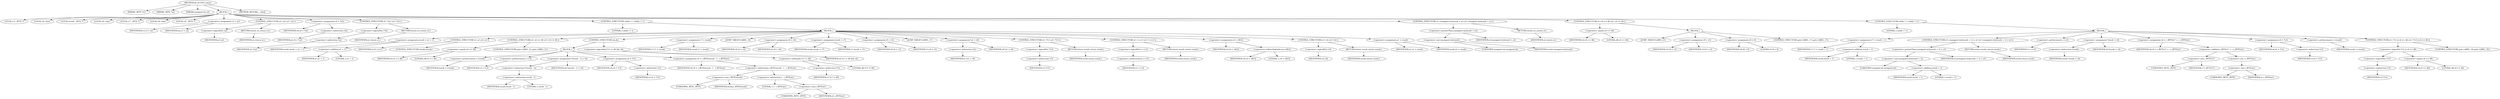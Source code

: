 digraph do_rfc1035_name {  
"1000108" [label = "(METHOD,do_rfc1035_name)" ]
"1000109" [label = "(PARAM,_BYTE *a1)" ]
"1000110" [label = "(PARAM,_BYTE *a2)" ]
"1000111" [label = "(PARAM,unsigned int a3)" ]
"1000112" [label = "(BLOCK,,)" ]
"1000113" [label = "(LOCAL,v3: _BYTE *)" ]
"1000114" [label = "(LOCAL,v4: char)" ]
"1000115" [label = "(LOCAL,result: _BYTE *)" ]
"1000116" [label = "(LOCAL,v6: char)" ]
"1000117" [label = "(LOCAL,v7: _BYTE *)" ]
"1000118" [label = "(LOCAL,v8: char)" ]
"1000119" [label = "(LOCAL,v9: _BYTE *)" ]
"1000120" [label = "(<operator>.assignment,v3 = a2)" ]
"1000121" [label = "(IDENTIFIER,v3,v3 = a2)" ]
"1000122" [label = "(IDENTIFIER,a2,v3 = a2)" ]
"1000123" [label = "(CONTROL_STRUCTURE,if ( !a2 ),if ( !a2 ))" ]
"1000124" [label = "(<operator>.logicalNot,!a2)" ]
"1000125" [label = "(IDENTIFIER,a2,!a2)" ]
"1000126" [label = "(RETURN,return a1;,return a1;)" ]
"1000127" [label = "(IDENTIFIER,a1,return a1;)" ]
"1000128" [label = "(<operator>.assignment,v4 = *a2)" ]
"1000129" [label = "(IDENTIFIER,v4,v4 = *a2)" ]
"1000130" [label = "(<operator>.indirection,*a2)" ]
"1000131" [label = "(IDENTIFIER,a2,v4 = *a2)" ]
"1000132" [label = "(CONTROL_STRUCTURE,if ( !*a2 ),if ( !*a2 ))" ]
"1000133" [label = "(<operator>.logicalNot,!*a2)" ]
"1000134" [label = "(<operator>.indirection,*a2)" ]
"1000135" [label = "(IDENTIFIER,a2,!*a2)" ]
"1000136" [label = "(RETURN,return a1;,return a1;)" ]
"1000137" [label = "(IDENTIFIER,a1,return a1;)" ]
"1000138" [label = "(CONTROL_STRUCTURE,while ( 1 ),while ( 1 ))" ]
"1000139" [label = "(LITERAL,1,while ( 1 ))" ]
"1000140" [label = "(BLOCK,,)" ]
"1000141" [label = "(<operator>.assignment,result = a1 + 1)" ]
"1000142" [label = "(IDENTIFIER,result,result = a1 + 1)" ]
"1000143" [label = "(<operator>.addition,a1 + 1)" ]
"1000144" [label = "(IDENTIFIER,a1,a1 + 1)" ]
"1000145" [label = "(LITERAL,1,a1 + 1)" ]
"1000146" [label = "(CONTROL_STRUCTURE,if ( a3 ),if ( a3 ))" ]
"1000147" [label = "(IDENTIFIER,a3,if ( a3 ))" ]
"1000148" [label = "(CONTROL_STRUCTURE,break;,break;)" ]
"1000149" [label = "(CONTROL_STRUCTURE,if ( v4 == 46 ),if ( v4 == 46 ))" ]
"1000150" [label = "(<operator>.equals,v4 == 46)" ]
"1000151" [label = "(IDENTIFIER,v4,v4 == 46)" ]
"1000152" [label = "(LITERAL,46,v4 == 46)" ]
"1000153" [label = "(CONTROL_STRUCTURE,goto LABEL_21;,goto LABEL_21;)" ]
"1000154" [label = "(CONTROL_STRUCTURE,do,do)" ]
"1000155" [label = "(BLOCK,,)" ]
"1000156" [label = "(<operator>.preIncrement,++result)" ]
"1000157" [label = "(IDENTIFIER,result,++result)" ]
"1000158" [label = "(<operator>.preIncrement,++v3)" ]
"1000159" [label = "(IDENTIFIER,v3,++v3)" ]
"1000160" [label = "(<operator>.assignment,*(result - 1) = v4)" ]
"1000161" [label = "(<operator>.indirection,*(result - 1))" ]
"1000162" [label = "(<operator>.subtraction,result - 1)" ]
"1000163" [label = "(IDENTIFIER,result,result - 1)" ]
"1000164" [label = "(LITERAL,1,result - 1)" ]
"1000165" [label = "(IDENTIFIER,v4,*(result - 1) = v4)" ]
"1000166" [label = "(<operator>.assignment,v4 = *v3)" ]
"1000167" [label = "(IDENTIFIER,v4,v4 = *v3)" ]
"1000168" [label = "(<operator>.indirection,*v3)" ]
"1000169" [label = "(IDENTIFIER,v3,v4 = *v3)" ]
"1000170" [label = "(<operator>.assignment,v6 = (_BYTE)result - 1 - (_BYTE)a1)" ]
"1000171" [label = "(IDENTIFIER,v6,v6 = (_BYTE)result - 1 - (_BYTE)a1)" ]
"1000172" [label = "(<operator>.subtraction,(_BYTE)result - 1 - (_BYTE)a1)" ]
"1000173" [label = "(<operator>.cast,(_BYTE)result)" ]
"1000174" [label = "(UNKNOWN,_BYTE,_BYTE)" ]
"1000175" [label = "(IDENTIFIER,result,(_BYTE)result)" ]
"1000176" [label = "(<operator>.subtraction,1 - (_BYTE)a1)" ]
"1000177" [label = "(LITERAL,1,1 - (_BYTE)a1)" ]
"1000178" [label = "(<operator>.cast,(_BYTE)a1)" ]
"1000179" [label = "(UNKNOWN,_BYTE,_BYTE)" ]
"1000180" [label = "(IDENTIFIER,a1,(_BYTE)a1)" ]
"1000181" [label = "(<operator>.logicalAnd,*v3 != 46 && v4)" ]
"1000182" [label = "(<operator>.notEquals,*v3 != 46)" ]
"1000183" [label = "(<operator>.indirection,*v3)" ]
"1000184" [label = "(IDENTIFIER,v3,*v3 != 46)" ]
"1000185" [label = "(LITERAL,46,*v3 != 46)" ]
"1000186" [label = "(IDENTIFIER,v4,*v3 != 46 && v4)" ]
"1000187" [label = "(<operator>.assignment,v7 = result)" ]
"1000188" [label = "(IDENTIFIER,v7,v7 = result)" ]
"1000189" [label = "(IDENTIFIER,result,v7 = result)" ]
"1000190" [label = "(JUMP_TARGET,LABEL_16)" ]
"1000191" [label = "(<operator>.assignment,v8 = v6)" ]
"1000192" [label = "(IDENTIFIER,v8,v8 = v6)" ]
"1000193" [label = "(IDENTIFIER,v6,v8 = v6)" ]
"1000194" [label = "(<operator>.assignment,result = v7)" ]
"1000195" [label = "(IDENTIFIER,result,result = v7)" ]
"1000196" [label = "(IDENTIFIER,v7,result = v7)" ]
"1000197" [label = "(<operator>.assignment,v9 = v3)" ]
"1000198" [label = "(IDENTIFIER,v9,v9 = v3)" ]
"1000199" [label = "(IDENTIFIER,v3,v9 = v3)" ]
"1000200" [label = "(JUMP_TARGET,LABEL_17)" ]
"1000201" [label = "(<operator>.assignment,*a1 = v8)" ]
"1000202" [label = "(<operator>.indirection,*a1)" ]
"1000203" [label = "(IDENTIFIER,a1,*a1 = v8)" ]
"1000204" [label = "(IDENTIFIER,v8,*a1 = v8)" ]
"1000205" [label = "(CONTROL_STRUCTURE,if ( !*v3 ),if ( !*v3 ))" ]
"1000206" [label = "(<operator>.logicalNot,!*v3)" ]
"1000207" [label = "(<operator>.indirection,*v3)" ]
"1000208" [label = "(IDENTIFIER,v3,!*v3)" ]
"1000209" [label = "(RETURN,return result;,return result;)" ]
"1000210" [label = "(IDENTIFIER,result,return result;)" ]
"1000211" [label = "(CONTROL_STRUCTURE,if ( !++v3 ),if ( !++v3 ))" ]
"1000212" [label = "(<operator>.logicalNot,!++v3)" ]
"1000213" [label = "(<operator>.preIncrement,++v3)" ]
"1000214" [label = "(IDENTIFIER,v3,++v3)" ]
"1000215" [label = "(RETURN,return result;,return result;)" ]
"1000216" [label = "(IDENTIFIER,result,return result;)" ]
"1000217" [label = "(<operator>.assignment,v4 = v9[1])" ]
"1000218" [label = "(IDENTIFIER,v4,v4 = v9[1])" ]
"1000219" [label = "(<operator>.indirectIndexAccess,v9[1])" ]
"1000220" [label = "(IDENTIFIER,v9,v4 = v9[1])" ]
"1000221" [label = "(LITERAL,1,v4 = v9[1])" ]
"1000222" [label = "(CONTROL_STRUCTURE,if ( !v4 ),if ( !v4 ))" ]
"1000223" [label = "(<operator>.logicalNot,!v4)" ]
"1000224" [label = "(IDENTIFIER,v4,!v4)" ]
"1000225" [label = "(RETURN,return result;,return result;)" ]
"1000226" [label = "(IDENTIFIER,result,return result;)" ]
"1000227" [label = "(<operator>.assignment,a1 = result)" ]
"1000228" [label = "(IDENTIFIER,a1,a1 = result)" ]
"1000229" [label = "(IDENTIFIER,result,a1 = result)" ]
"1000230" [label = "(CONTROL_STRUCTURE,if ( (unsigned int)result > a3 ),if ( (unsigned int)result > a3 ))" ]
"1000231" [label = "(<operator>.greaterThan,(unsigned int)result > a3)" ]
"1000232" [label = "(<operator>.cast,(unsigned int)result)" ]
"1000233" [label = "(UNKNOWN,unsigned int,unsigned int)" ]
"1000234" [label = "(IDENTIFIER,result,(unsigned int)result)" ]
"1000235" [label = "(IDENTIFIER,a3,(unsigned int)result > a3)" ]
"1000236" [label = "(RETURN,return a1;,return a1;)" ]
"1000237" [label = "(IDENTIFIER,a1,return a1;)" ]
"1000238" [label = "(CONTROL_STRUCTURE,if ( v4 == 46 ),if ( v4 == 46 ))" ]
"1000239" [label = "(<operator>.equals,v4 == 46)" ]
"1000240" [label = "(IDENTIFIER,v4,v4 == 46)" ]
"1000241" [label = "(LITERAL,46,v4 == 46)" ]
"1000242" [label = "(BLOCK,,)" ]
"1000243" [label = "(JUMP_TARGET,LABEL_21)" ]
"1000244" [label = "(<operator>.assignment,v9 = v3)" ]
"1000245" [label = "(IDENTIFIER,v9,v9 = v3)" ]
"1000246" [label = "(IDENTIFIER,v3,v9 = v3)" ]
"1000247" [label = "(<operator>.assignment,v8 = 0)" ]
"1000248" [label = "(IDENTIFIER,v8,v8 = 0)" ]
"1000249" [label = "(LITERAL,0,v8 = 0)" ]
"1000250" [label = "(CONTROL_STRUCTURE,goto LABEL_17;,goto LABEL_17;)" ]
"1000251" [label = "(CONTROL_STRUCTURE,while ( 1 ),while ( 1 ))" ]
"1000252" [label = "(LITERAL,1,while ( 1 ))" ]
"1000253" [label = "(BLOCK,,)" ]
"1000254" [label = "(<operator>.assignment,v7 = result + 1)" ]
"1000255" [label = "(IDENTIFIER,v7,v7 = result + 1)" ]
"1000256" [label = "(<operator>.addition,result + 1)" ]
"1000257" [label = "(IDENTIFIER,result,result + 1)" ]
"1000258" [label = "(LITERAL,1,result + 1)" ]
"1000259" [label = "(CONTROL_STRUCTURE,if ( (unsigned int)(result + 1) > a3 ),if ( (unsigned int)(result + 1) > a3 ))" ]
"1000260" [label = "(<operator>.greaterThan,(unsigned int)(result + 1) > a3)" ]
"1000261" [label = "(<operator>.cast,(unsigned int)(result + 1))" ]
"1000262" [label = "(UNKNOWN,unsigned int,unsigned int)" ]
"1000263" [label = "(<operator>.addition,result + 1)" ]
"1000264" [label = "(IDENTIFIER,result,result + 1)" ]
"1000265" [label = "(LITERAL,1,result + 1)" ]
"1000266" [label = "(IDENTIFIER,a3,(unsigned int)(result + 1) > a3)" ]
"1000267" [label = "(RETURN,return result;,return result;)" ]
"1000268" [label = "(IDENTIFIER,result,return result;)" ]
"1000269" [label = "(<operator>.preIncrement,++v3)" ]
"1000270" [label = "(IDENTIFIER,v3,++v3)" ]
"1000271" [label = "(<operator>.assignment,*result = v4)" ]
"1000272" [label = "(<operator>.indirection,*result)" ]
"1000273" [label = "(IDENTIFIER,result,*result = v4)" ]
"1000274" [label = "(IDENTIFIER,v4,*result = v4)" ]
"1000275" [label = "(<operator>.assignment,v6 = (_BYTE)v7 + ~(_BYTE)a1)" ]
"1000276" [label = "(IDENTIFIER,v6,v6 = (_BYTE)v7 + ~(_BYTE)a1)" ]
"1000277" [label = "(<operator>.addition,(_BYTE)v7 + ~(_BYTE)a1)" ]
"1000278" [label = "(<operator>.cast,(_BYTE)v7)" ]
"1000279" [label = "(UNKNOWN,_BYTE,_BYTE)" ]
"1000280" [label = "(IDENTIFIER,v7,(_BYTE)v7)" ]
"1000281" [label = "(<operator>.not,~(_BYTE)a1)" ]
"1000282" [label = "(<operator>.cast,(_BYTE)a1)" ]
"1000283" [label = "(UNKNOWN,_BYTE,_BYTE)" ]
"1000284" [label = "(IDENTIFIER,a1,(_BYTE)a1)" ]
"1000285" [label = "(<operator>.assignment,v4 = *v3)" ]
"1000286" [label = "(IDENTIFIER,v4,v4 = *v3)" ]
"1000287" [label = "(<operator>.indirection,*v3)" ]
"1000288" [label = "(IDENTIFIER,v3,v4 = *v3)" ]
"1000289" [label = "(<operator>.preIncrement,++result)" ]
"1000290" [label = "(IDENTIFIER,result,++result)" ]
"1000291" [label = "(CONTROL_STRUCTURE,if ( !*v3 || v4 == 46 ),if ( !*v3 || v4 == 46 ))" ]
"1000292" [label = "(<operator>.logicalOr,!*v3 || v4 == 46)" ]
"1000293" [label = "(<operator>.logicalNot,!*v3)" ]
"1000294" [label = "(<operator>.indirection,*v3)" ]
"1000295" [label = "(IDENTIFIER,v3,!*v3)" ]
"1000296" [label = "(<operator>.equals,v4 == 46)" ]
"1000297" [label = "(IDENTIFIER,v4,v4 == 46)" ]
"1000298" [label = "(LITERAL,46,v4 == 46)" ]
"1000299" [label = "(CONTROL_STRUCTURE,goto LABEL_16;,goto LABEL_16;)" ]
"1000300" [label = "(METHOD_RETURN,__cdecl)" ]
  "1000108" -> "1000109" 
  "1000108" -> "1000110" 
  "1000108" -> "1000111" 
  "1000108" -> "1000112" 
  "1000108" -> "1000300" 
  "1000112" -> "1000113" 
  "1000112" -> "1000114" 
  "1000112" -> "1000115" 
  "1000112" -> "1000116" 
  "1000112" -> "1000117" 
  "1000112" -> "1000118" 
  "1000112" -> "1000119" 
  "1000112" -> "1000120" 
  "1000112" -> "1000123" 
  "1000112" -> "1000128" 
  "1000112" -> "1000132" 
  "1000112" -> "1000138" 
  "1000112" -> "1000230" 
  "1000112" -> "1000238" 
  "1000112" -> "1000251" 
  "1000120" -> "1000121" 
  "1000120" -> "1000122" 
  "1000123" -> "1000124" 
  "1000123" -> "1000126" 
  "1000124" -> "1000125" 
  "1000126" -> "1000127" 
  "1000128" -> "1000129" 
  "1000128" -> "1000130" 
  "1000130" -> "1000131" 
  "1000132" -> "1000133" 
  "1000132" -> "1000136" 
  "1000133" -> "1000134" 
  "1000134" -> "1000135" 
  "1000136" -> "1000137" 
  "1000138" -> "1000139" 
  "1000138" -> "1000140" 
  "1000140" -> "1000141" 
  "1000140" -> "1000146" 
  "1000140" -> "1000149" 
  "1000140" -> "1000154" 
  "1000140" -> "1000187" 
  "1000140" -> "1000190" 
  "1000140" -> "1000191" 
  "1000140" -> "1000194" 
  "1000140" -> "1000197" 
  "1000140" -> "1000200" 
  "1000140" -> "1000201" 
  "1000140" -> "1000205" 
  "1000140" -> "1000211" 
  "1000140" -> "1000217" 
  "1000140" -> "1000222" 
  "1000140" -> "1000227" 
  "1000141" -> "1000142" 
  "1000141" -> "1000143" 
  "1000143" -> "1000144" 
  "1000143" -> "1000145" 
  "1000146" -> "1000147" 
  "1000146" -> "1000148" 
  "1000149" -> "1000150" 
  "1000149" -> "1000153" 
  "1000150" -> "1000151" 
  "1000150" -> "1000152" 
  "1000154" -> "1000155" 
  "1000154" -> "1000181" 
  "1000155" -> "1000156" 
  "1000155" -> "1000158" 
  "1000155" -> "1000160" 
  "1000155" -> "1000166" 
  "1000155" -> "1000170" 
  "1000156" -> "1000157" 
  "1000158" -> "1000159" 
  "1000160" -> "1000161" 
  "1000160" -> "1000165" 
  "1000161" -> "1000162" 
  "1000162" -> "1000163" 
  "1000162" -> "1000164" 
  "1000166" -> "1000167" 
  "1000166" -> "1000168" 
  "1000168" -> "1000169" 
  "1000170" -> "1000171" 
  "1000170" -> "1000172" 
  "1000172" -> "1000173" 
  "1000172" -> "1000176" 
  "1000173" -> "1000174" 
  "1000173" -> "1000175" 
  "1000176" -> "1000177" 
  "1000176" -> "1000178" 
  "1000178" -> "1000179" 
  "1000178" -> "1000180" 
  "1000181" -> "1000182" 
  "1000181" -> "1000186" 
  "1000182" -> "1000183" 
  "1000182" -> "1000185" 
  "1000183" -> "1000184" 
  "1000187" -> "1000188" 
  "1000187" -> "1000189" 
  "1000191" -> "1000192" 
  "1000191" -> "1000193" 
  "1000194" -> "1000195" 
  "1000194" -> "1000196" 
  "1000197" -> "1000198" 
  "1000197" -> "1000199" 
  "1000201" -> "1000202" 
  "1000201" -> "1000204" 
  "1000202" -> "1000203" 
  "1000205" -> "1000206" 
  "1000205" -> "1000209" 
  "1000206" -> "1000207" 
  "1000207" -> "1000208" 
  "1000209" -> "1000210" 
  "1000211" -> "1000212" 
  "1000211" -> "1000215" 
  "1000212" -> "1000213" 
  "1000213" -> "1000214" 
  "1000215" -> "1000216" 
  "1000217" -> "1000218" 
  "1000217" -> "1000219" 
  "1000219" -> "1000220" 
  "1000219" -> "1000221" 
  "1000222" -> "1000223" 
  "1000222" -> "1000225" 
  "1000223" -> "1000224" 
  "1000225" -> "1000226" 
  "1000227" -> "1000228" 
  "1000227" -> "1000229" 
  "1000230" -> "1000231" 
  "1000230" -> "1000236" 
  "1000231" -> "1000232" 
  "1000231" -> "1000235" 
  "1000232" -> "1000233" 
  "1000232" -> "1000234" 
  "1000236" -> "1000237" 
  "1000238" -> "1000239" 
  "1000238" -> "1000242" 
  "1000239" -> "1000240" 
  "1000239" -> "1000241" 
  "1000242" -> "1000243" 
  "1000242" -> "1000244" 
  "1000242" -> "1000247" 
  "1000242" -> "1000250" 
  "1000244" -> "1000245" 
  "1000244" -> "1000246" 
  "1000247" -> "1000248" 
  "1000247" -> "1000249" 
  "1000251" -> "1000252" 
  "1000251" -> "1000253" 
  "1000253" -> "1000254" 
  "1000253" -> "1000259" 
  "1000253" -> "1000269" 
  "1000253" -> "1000271" 
  "1000253" -> "1000275" 
  "1000253" -> "1000285" 
  "1000253" -> "1000289" 
  "1000253" -> "1000291" 
  "1000254" -> "1000255" 
  "1000254" -> "1000256" 
  "1000256" -> "1000257" 
  "1000256" -> "1000258" 
  "1000259" -> "1000260" 
  "1000259" -> "1000267" 
  "1000260" -> "1000261" 
  "1000260" -> "1000266" 
  "1000261" -> "1000262" 
  "1000261" -> "1000263" 
  "1000263" -> "1000264" 
  "1000263" -> "1000265" 
  "1000267" -> "1000268" 
  "1000269" -> "1000270" 
  "1000271" -> "1000272" 
  "1000271" -> "1000274" 
  "1000272" -> "1000273" 
  "1000275" -> "1000276" 
  "1000275" -> "1000277" 
  "1000277" -> "1000278" 
  "1000277" -> "1000281" 
  "1000278" -> "1000279" 
  "1000278" -> "1000280" 
  "1000281" -> "1000282" 
  "1000282" -> "1000283" 
  "1000282" -> "1000284" 
  "1000285" -> "1000286" 
  "1000285" -> "1000287" 
  "1000287" -> "1000288" 
  "1000289" -> "1000290" 
  "1000291" -> "1000292" 
  "1000291" -> "1000299" 
  "1000292" -> "1000293" 
  "1000292" -> "1000296" 
  "1000293" -> "1000294" 
  "1000294" -> "1000295" 
  "1000296" -> "1000297" 
  "1000296" -> "1000298" 
}
